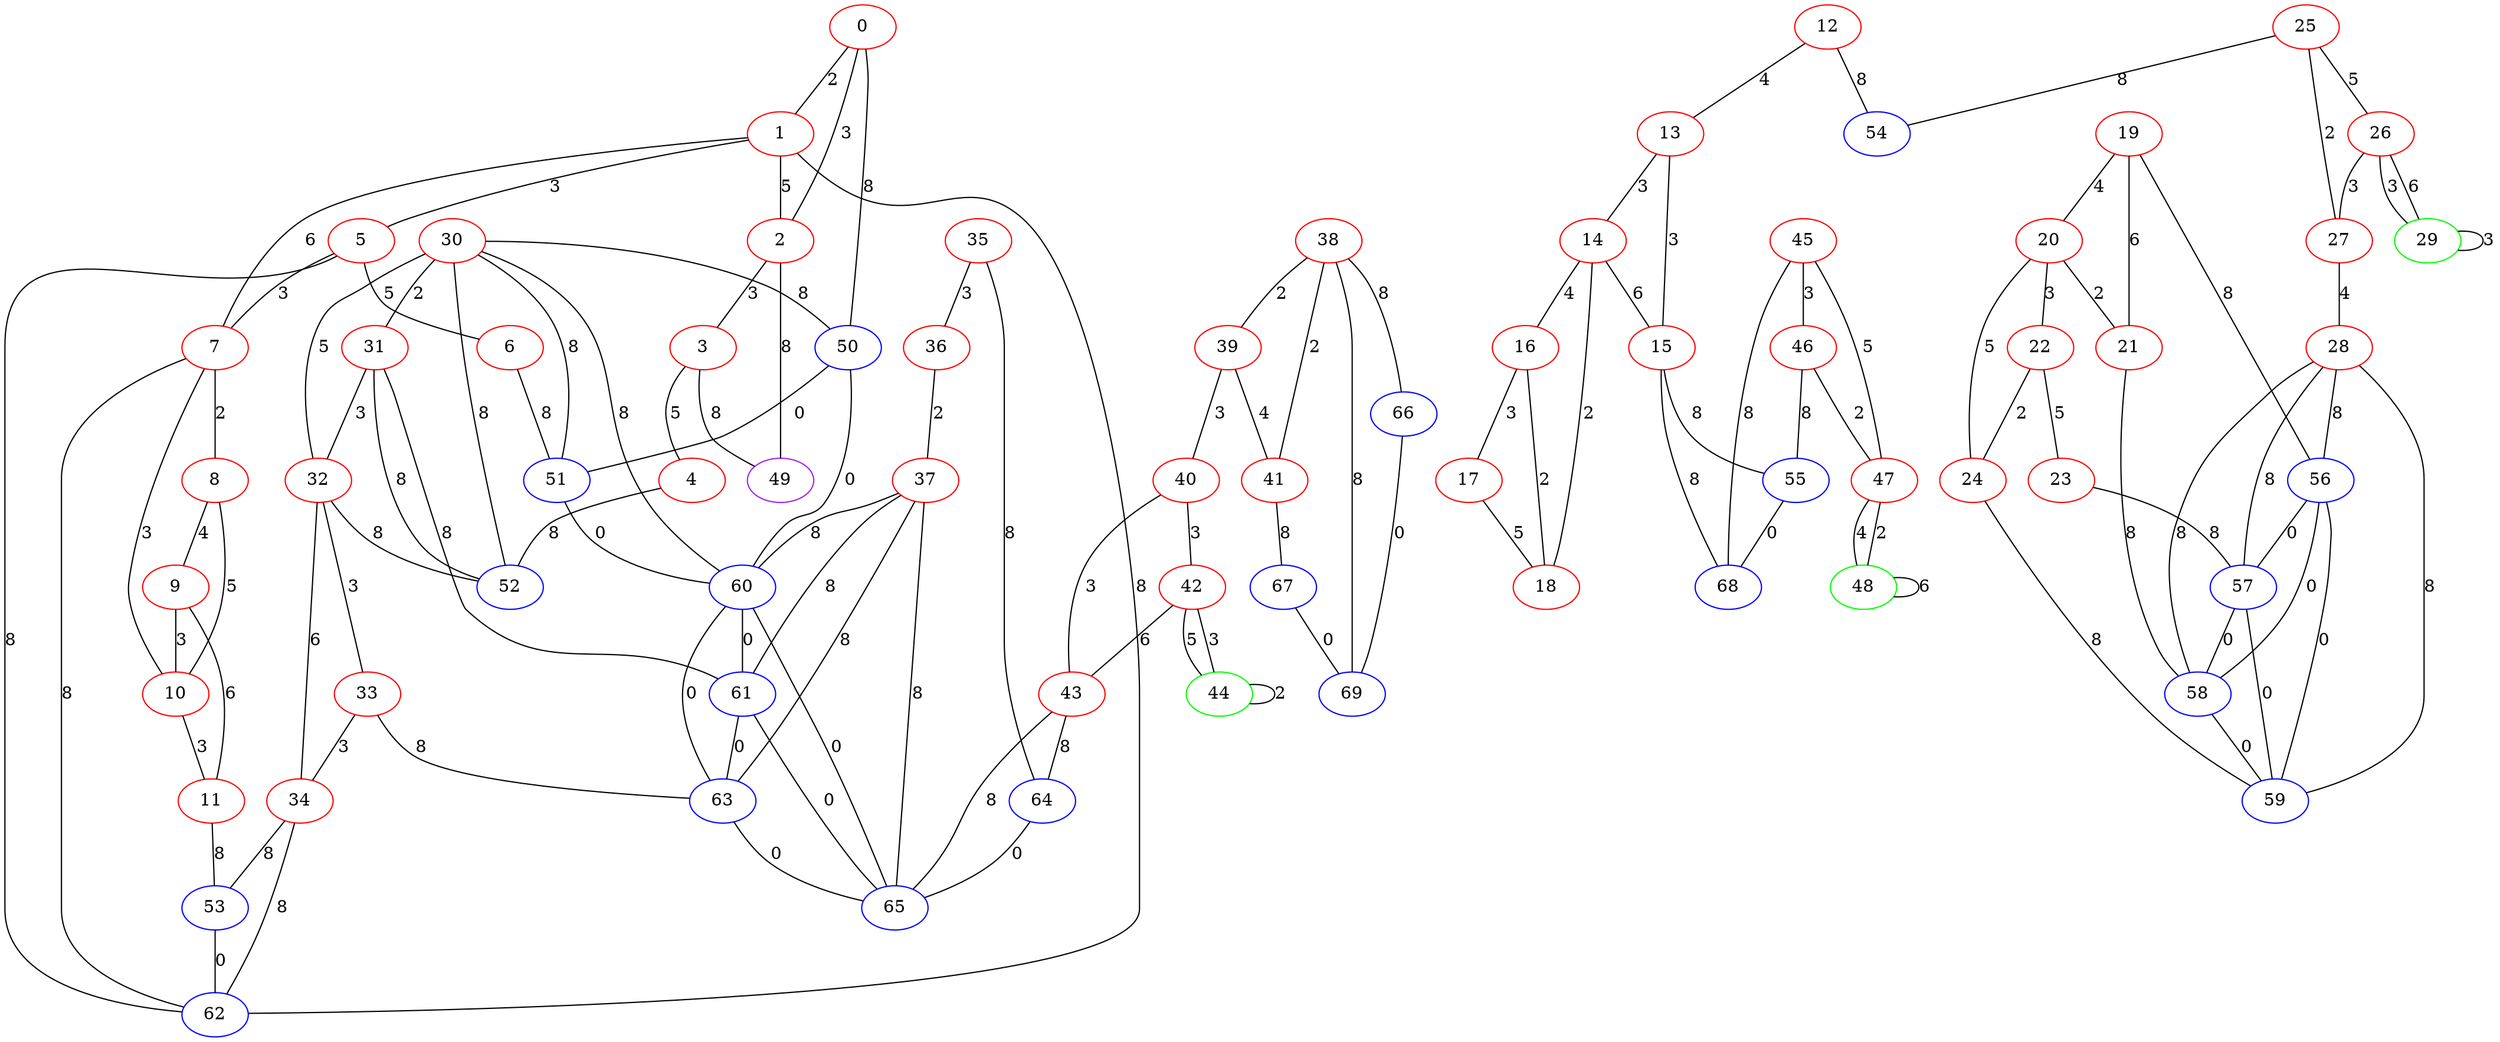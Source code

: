 graph "" {
0 [color=red, weight=1];
1 [color=red, weight=1];
2 [color=red, weight=1];
3 [color=red, weight=1];
4 [color=red, weight=1];
5 [color=red, weight=1];
6 [color=red, weight=1];
7 [color=red, weight=1];
8 [color=red, weight=1];
9 [color=red, weight=1];
10 [color=red, weight=1];
11 [color=red, weight=1];
12 [color=red, weight=1];
13 [color=red, weight=1];
14 [color=red, weight=1];
15 [color=red, weight=1];
16 [color=red, weight=1];
17 [color=red, weight=1];
18 [color=red, weight=1];
19 [color=red, weight=1];
20 [color=red, weight=1];
21 [color=red, weight=1];
22 [color=red, weight=1];
23 [color=red, weight=1];
24 [color=red, weight=1];
25 [color=red, weight=1];
26 [color=red, weight=1];
27 [color=red, weight=1];
28 [color=red, weight=1];
29 [color=green, weight=2];
30 [color=red, weight=1];
31 [color=red, weight=1];
32 [color=red, weight=1];
33 [color=red, weight=1];
34 [color=red, weight=1];
35 [color=red, weight=1];
36 [color=red, weight=1];
37 [color=red, weight=1];
38 [color=red, weight=1];
39 [color=red, weight=1];
40 [color=red, weight=1];
41 [color=red, weight=1];
42 [color=red, weight=1];
43 [color=red, weight=1];
44 [color=green, weight=2];
45 [color=red, weight=1];
46 [color=red, weight=1];
47 [color=red, weight=1];
48 [color=green, weight=2];
49 [color=purple, weight=4];
50 [color=blue, weight=3];
51 [color=blue, weight=3];
52 [color=blue, weight=3];
53 [color=blue, weight=3];
54 [color=blue, weight=3];
55 [color=blue, weight=3];
56 [color=blue, weight=3];
57 [color=blue, weight=3];
58 [color=blue, weight=3];
59 [color=blue, weight=3];
60 [color=blue, weight=3];
61 [color=blue, weight=3];
62 [color=blue, weight=3];
63 [color=blue, weight=3];
64 [color=blue, weight=3];
65 [color=blue, weight=3];
66 [color=blue, weight=3];
67 [color=blue, weight=3];
68 [color=blue, weight=3];
69 [color=blue, weight=3];
0 -- 1  [key=0, label=2];
0 -- 2  [key=0, label=3];
0 -- 50  [key=0, label=8];
1 -- 2  [key=0, label=5];
1 -- 5  [key=0, label=3];
1 -- 62  [key=0, label=8];
1 -- 7  [key=0, label=6];
2 -- 3  [key=0, label=3];
2 -- 49  [key=0, label=8];
3 -- 49  [key=0, label=8];
3 -- 4  [key=0, label=5];
4 -- 52  [key=0, label=8];
5 -- 62  [key=0, label=8];
5 -- 6  [key=0, label=5];
5 -- 7  [key=0, label=3];
6 -- 51  [key=0, label=8];
7 -- 8  [key=0, label=2];
7 -- 10  [key=0, label=3];
7 -- 62  [key=0, label=8];
8 -- 9  [key=0, label=4];
8 -- 10  [key=0, label=5];
9 -- 10  [key=0, label=3];
9 -- 11  [key=0, label=6];
10 -- 11  [key=0, label=3];
11 -- 53  [key=0, label=8];
12 -- 13  [key=0, label=4];
12 -- 54  [key=0, label=8];
13 -- 14  [key=0, label=3];
13 -- 15  [key=0, label=3];
14 -- 16  [key=0, label=4];
14 -- 18  [key=0, label=2];
14 -- 15  [key=0, label=6];
15 -- 68  [key=0, label=8];
15 -- 55  [key=0, label=8];
16 -- 17  [key=0, label=3];
16 -- 18  [key=0, label=2];
17 -- 18  [key=0, label=5];
19 -- 56  [key=0, label=8];
19 -- 20  [key=0, label=4];
19 -- 21  [key=0, label=6];
20 -- 24  [key=0, label=5];
20 -- 21  [key=0, label=2];
20 -- 22  [key=0, label=3];
21 -- 58  [key=0, label=8];
22 -- 24  [key=0, label=2];
22 -- 23  [key=0, label=5];
23 -- 57  [key=0, label=8];
24 -- 59  [key=0, label=8];
25 -- 26  [key=0, label=5];
25 -- 27  [key=0, label=2];
25 -- 54  [key=0, label=8];
26 -- 27  [key=0, label=3];
26 -- 29  [key=0, label=6];
26 -- 29  [key=1, label=3];
27 -- 28  [key=0, label=4];
28 -- 56  [key=0, label=8];
28 -- 57  [key=0, label=8];
28 -- 58  [key=0, label=8];
28 -- 59  [key=0, label=8];
29 -- 29  [key=0, label=3];
30 -- 32  [key=0, label=5];
30 -- 50  [key=0, label=8];
30 -- 51  [key=0, label=8];
30 -- 52  [key=0, label=8];
30 -- 60  [key=0, label=8];
30 -- 31  [key=0, label=2];
31 -- 32  [key=0, label=3];
31 -- 52  [key=0, label=8];
31 -- 61  [key=0, label=8];
32 -- 33  [key=0, label=3];
32 -- 34  [key=0, label=6];
32 -- 52  [key=0, label=8];
33 -- 34  [key=0, label=3];
33 -- 63  [key=0, label=8];
34 -- 53  [key=0, label=8];
34 -- 62  [key=0, label=8];
35 -- 64  [key=0, label=8];
35 -- 36  [key=0, label=3];
36 -- 37  [key=0, label=2];
37 -- 60  [key=0, label=8];
37 -- 61  [key=0, label=8];
37 -- 65  [key=0, label=8];
37 -- 63  [key=0, label=8];
38 -- 41  [key=0, label=2];
38 -- 66  [key=0, label=8];
38 -- 69  [key=0, label=8];
38 -- 39  [key=0, label=2];
39 -- 40  [key=0, label=3];
39 -- 41  [key=0, label=4];
40 -- 42  [key=0, label=3];
40 -- 43  [key=0, label=3];
41 -- 67  [key=0, label=8];
42 -- 43  [key=0, label=6];
42 -- 44  [key=0, label=5];
42 -- 44  [key=1, label=3];
43 -- 64  [key=0, label=8];
43 -- 65  [key=0, label=8];
44 -- 44  [key=0, label=2];
45 -- 68  [key=0, label=8];
45 -- 46  [key=0, label=3];
45 -- 47  [key=0, label=5];
46 -- 55  [key=0, label=8];
46 -- 47  [key=0, label=2];
47 -- 48  [key=0, label=2];
47 -- 48  [key=1, label=4];
48 -- 48  [key=0, label=6];
50 -- 51  [key=0, label=0];
50 -- 60  [key=0, label=0];
51 -- 60  [key=0, label=0];
53 -- 62  [key=0, label=0];
55 -- 68  [key=0, label=0];
56 -- 57  [key=0, label=0];
56 -- 58  [key=0, label=0];
56 -- 59  [key=0, label=0];
57 -- 58  [key=0, label=0];
57 -- 59  [key=0, label=0];
58 -- 59  [key=0, label=0];
60 -- 65  [key=0, label=0];
60 -- 61  [key=0, label=0];
60 -- 63  [key=0, label=0];
61 -- 65  [key=0, label=0];
61 -- 63  [key=0, label=0];
63 -- 65  [key=0, label=0];
64 -- 65  [key=0, label=0];
66 -- 69  [key=0, label=0];
67 -- 69  [key=0, label=0];
}
